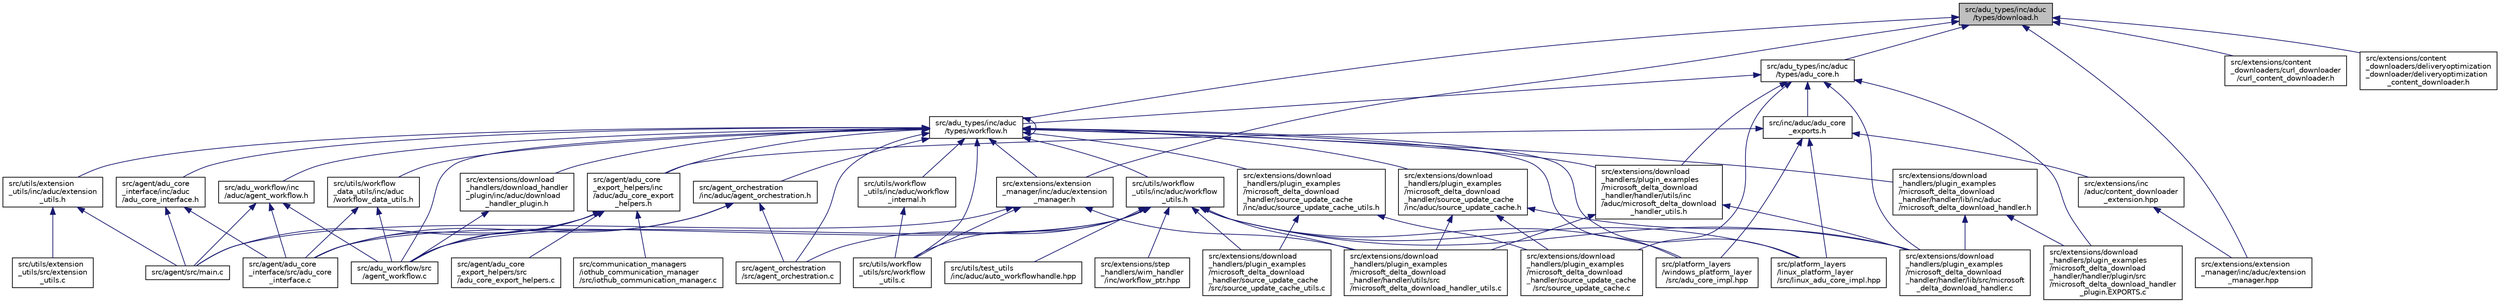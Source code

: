 digraph "src/adu_types/inc/aduc/types/download.h"
{
 // LATEX_PDF_SIZE
  edge [fontname="Helvetica",fontsize="10",labelfontname="Helvetica",labelfontsize="10"];
  node [fontname="Helvetica",fontsize="10",shape=record];
  Node1 [label="src/adu_types/inc/aduc\l/types/download.h",height=0.2,width=0.4,color="black", fillcolor="grey75", style="filled", fontcolor="black",tooltip="Defines types related to file download functionality."];
  Node1 -> Node2 [dir="back",color="midnightblue",fontsize="10",style="solid",fontname="Helvetica"];
  Node2 [label="src/adu_types/inc/aduc\l/types/adu_core.h",height=0.2,width=0.4,color="black", fillcolor="white", style="filled",URL="$adu__core_8h.html",tooltip="Describes types used in ADUC agent code."];
  Node2 -> Node3 [dir="back",color="midnightblue",fontsize="10",style="solid",fontname="Helvetica"];
  Node3 [label="src/adu_types/inc/aduc\l/types/workflow.h",height=0.2,width=0.4,color="black", fillcolor="white", style="filled",URL="$workflow_8h.html",tooltip="Define types for Device Update agent workflow."];
  Node3 -> Node3 [dir="back",color="midnightblue",fontsize="10",style="solid",fontname="Helvetica"];
  Node3 -> Node4 [dir="back",color="midnightblue",fontsize="10",style="solid",fontname="Helvetica"];
  Node4 [label="src/adu_workflow/inc\l/aduc/agent_workflow.h",height=0.2,width=0.4,color="black", fillcolor="white", style="filled",URL="$agent__workflow_8h.html",tooltip="Handles workflow requests coming in from the hub."];
  Node4 -> Node5 [dir="back",color="midnightblue",fontsize="10",style="solid",fontname="Helvetica"];
  Node5 [label="src/adu_workflow/src\l/agent_workflow.c",height=0.2,width=0.4,color="black", fillcolor="white", style="filled",URL="$agent__workflow_8c.html",tooltip="Handles workflow requests coming in from the hub."];
  Node4 -> Node6 [dir="back",color="midnightblue",fontsize="10",style="solid",fontname="Helvetica"];
  Node6 [label="src/agent/adu_core\l_interface/src/adu_core\l_interface.c",height=0.2,width=0.4,color="black", fillcolor="white", style="filled",URL="$adu__core__interface_8c.html",tooltip="Methods to communicate with \"urn:azureiot:AzureDeviceUpdateCore:1\" interface."];
  Node4 -> Node7 [dir="back",color="midnightblue",fontsize="10",style="solid",fontname="Helvetica"];
  Node7 [label="src/agent/src/main.c",height=0.2,width=0.4,color="black", fillcolor="white", style="filled",URL="$main_8c.html",tooltip="Implements the main code for the Device Update Agent."];
  Node3 -> Node5 [dir="back",color="midnightblue",fontsize="10",style="solid",fontname="Helvetica"];
  Node3 -> Node8 [dir="back",color="midnightblue",fontsize="10",style="solid",fontname="Helvetica"];
  Node8 [label="src/agent/adu_core\l_export_helpers/inc\l/aduc/adu_core_export\l_helpers.h",height=0.2,width=0.4,color="black", fillcolor="white", style="filled",URL="$adu__core__export__helpers_8h.html",tooltip="Provides set of helpers for creating objects defined in adu_core_exports.h."];
  Node8 -> Node5 [dir="back",color="midnightblue",fontsize="10",style="solid",fontname="Helvetica"];
  Node8 -> Node9 [dir="back",color="midnightblue",fontsize="10",style="solid",fontname="Helvetica"];
  Node9 [label="src/agent/adu_core\l_export_helpers/src\l/adu_core_export_helpers.c",height=0.2,width=0.4,color="black", fillcolor="white", style="filled",URL="$adu__core__export__helpers_8c.html",tooltip="Provides set of helpers for creating objects defined in adu_core_exports.h."];
  Node8 -> Node6 [dir="back",color="midnightblue",fontsize="10",style="solid",fontname="Helvetica"];
  Node8 -> Node7 [dir="back",color="midnightblue",fontsize="10",style="solid",fontname="Helvetica"];
  Node8 -> Node10 [dir="back",color="midnightblue",fontsize="10",style="solid",fontname="Helvetica"];
  Node10 [label="src/communication_managers\l/iothub_communication_manager\l/src/iothub_communication_manager.c",height=0.2,width=0.4,color="black", fillcolor="white", style="filled",URL="$iothub__communication__manager_8c.html",tooltip="Implements the IoT Hub communication manager utility."];
  Node3 -> Node11 [dir="back",color="midnightblue",fontsize="10",style="solid",fontname="Helvetica"];
  Node11 [label="src/agent/adu_core\l_interface/inc/aduc\l/adu_core_interface.h",height=0.2,width=0.4,color="black", fillcolor="white", style="filled",URL="$adu__core__interface_8h.html",tooltip="Methods to communicate with \"urn:azureiot:AzureDeviceUpdateCore:1\" interface."];
  Node11 -> Node6 [dir="back",color="midnightblue",fontsize="10",style="solid",fontname="Helvetica"];
  Node11 -> Node7 [dir="back",color="midnightblue",fontsize="10",style="solid",fontname="Helvetica"];
  Node3 -> Node12 [dir="back",color="midnightblue",fontsize="10",style="solid",fontname="Helvetica"];
  Node12 [label="src/agent_orchestration\l/inc/aduc/agent_orchestration.h",height=0.2,width=0.4,color="black", fillcolor="white", style="filled",URL="$agent__orchestration_8h.html",tooltip="The header declarations for business logic for agent-driven workflow orchestration processing."];
  Node12 -> Node5 [dir="back",color="midnightblue",fontsize="10",style="solid",fontname="Helvetica"];
  Node12 -> Node6 [dir="back",color="midnightblue",fontsize="10",style="solid",fontname="Helvetica"];
  Node12 -> Node13 [dir="back",color="midnightblue",fontsize="10",style="solid",fontname="Helvetica"];
  Node13 [label="src/agent_orchestration\l/src/agent_orchestration.c",height=0.2,width=0.4,color="black", fillcolor="white", style="filled",URL="$agent__orchestration_8c.html",tooltip="Contains business logic implementation for agent-driven workflow orchestration processing."];
  Node3 -> Node13 [dir="back",color="midnightblue",fontsize="10",style="solid",fontname="Helvetica"];
  Node3 -> Node14 [dir="back",color="midnightblue",fontsize="10",style="solid",fontname="Helvetica"];
  Node14 [label="src/extensions/download\l_handlers/download_handler\l_plugin/inc/aduc/download\l_handler_plugin.h",height=0.2,width=0.4,color="black", fillcolor="white", style="filled",URL="$download__handler__plugin_8h_source.html",tooltip=" "];
  Node14 -> Node5 [dir="back",color="midnightblue",fontsize="10",style="solid",fontname="Helvetica"];
  Node3 -> Node15 [dir="back",color="midnightblue",fontsize="10",style="solid",fontname="Helvetica"];
  Node15 [label="src/extensions/download\l_handlers/plugin_examples\l/microsoft_delta_download\l_handler/handler/lib/inc/aduc\l/microsoft_delta_download_handler.h",height=0.2,width=0.4,color="black", fillcolor="white", style="filled",URL="$microsoft__delta__download__handler_8h.html",tooltip="Function prototypes for the delta download handler library functions used by the sample libmicrosoft_..."];
  Node15 -> Node16 [dir="back",color="midnightblue",fontsize="10",style="solid",fontname="Helvetica"];
  Node16 [label="src/extensions/download\l_handlers/plugin_examples\l/microsoft_delta_download\l_handler/handler/lib/src/microsoft\l_delta_download_handler.c",height=0.2,width=0.4,color="black", fillcolor="white", style="filled",URL="$microsoft__delta__download__handler_8c.html",tooltip="Implementation for the delta download handler library functions used by the sample libmicrosoft_delta..."];
  Node15 -> Node17 [dir="back",color="midnightblue",fontsize="10",style="solid",fontname="Helvetica"];
  Node17 [label="src/extensions/download\l_handlers/plugin_examples\l/microsoft_delta_download\l_handler/handler/plugin/src\l/microsoft_delta_download_handler\l_plugin.EXPORTS.c",height=0.2,width=0.4,color="black", fillcolor="white", style="filled",URL="$microsoft__delta__download__handler__plugin_8EXPORTS_8c.html",tooltip="An example implementation of a DownloadHandler plugin module that produces full target updates using ..."];
  Node3 -> Node18 [dir="back",color="midnightblue",fontsize="10",style="solid",fontname="Helvetica"];
  Node18 [label="src/extensions/download\l_handlers/plugin_examples\l/microsoft_delta_download\l_handler/handler/utils/inc\l/aduc/microsoft_delta_download\l_handler_utils.h",height=0.2,width=0.4,color="black", fillcolor="white", style="filled",URL="$microsoft__delta__download__handler__utils_8h.html",tooltip="The microsoft delta download handler helper function prototypes."];
  Node18 -> Node16 [dir="back",color="midnightblue",fontsize="10",style="solid",fontname="Helvetica"];
  Node18 -> Node19 [dir="back",color="midnightblue",fontsize="10",style="solid",fontname="Helvetica"];
  Node19 [label="src/extensions/download\l_handlers/plugin_examples\l/microsoft_delta_download\l_handler/handler/utils/src\l/microsoft_delta_download_handler_utils.c",height=0.2,width=0.4,color="black", fillcolor="white", style="filled",URL="$microsoft__delta__download__handler__utils_8c.html",tooltip="The Microsoft delta download handler helper function implementations."];
  Node3 -> Node20 [dir="back",color="midnightblue",fontsize="10",style="solid",fontname="Helvetica"];
  Node20 [label="src/extensions/download\l_handlers/plugin_examples\l/microsoft_delta_download\l_handler/source_update_cache\l/inc/aduc/source_update_cache.h",height=0.2,width=0.4,color="black", fillcolor="white", style="filled",URL="$source__update__cache_8h_source.html",tooltip=" "];
  Node20 -> Node16 [dir="back",color="midnightblue",fontsize="10",style="solid",fontname="Helvetica"];
  Node20 -> Node19 [dir="back",color="midnightblue",fontsize="10",style="solid",fontname="Helvetica"];
  Node20 -> Node21 [dir="back",color="midnightblue",fontsize="10",style="solid",fontname="Helvetica"];
  Node21 [label="src/extensions/download\l_handlers/plugin_examples\l/microsoft_delta_download\l_handler/source_update_cache\l/src/source_update_cache.c",height=0.2,width=0.4,color="black", fillcolor="white", style="filled",URL="$source__update__cache_8c.html",tooltip="The source update cache for delta download handler update payloads."];
  Node3 -> Node22 [dir="back",color="midnightblue",fontsize="10",style="solid",fontname="Helvetica"];
  Node22 [label="src/extensions/download\l_handlers/plugin_examples\l/microsoft_delta_download\l_handler/source_update_cache\l/inc/aduc/source_update_cache_utils.h",height=0.2,width=0.4,color="black", fillcolor="white", style="filled",URL="$source__update__cache__utils_8h_source.html",tooltip=" "];
  Node22 -> Node21 [dir="back",color="midnightblue",fontsize="10",style="solid",fontname="Helvetica"];
  Node22 -> Node23 [dir="back",color="midnightblue",fontsize="10",style="solid",fontname="Helvetica"];
  Node23 [label="src/extensions/download\l_handlers/plugin_examples\l/microsoft_delta_download\l_handler/source_update_cache\l/src/source_update_cache_utils.c",height=0.2,width=0.4,color="black", fillcolor="white", style="filled",URL="$source__update__cache__utils_8c.html",tooltip="utils for source_update_cache"];
  Node3 -> Node24 [dir="back",color="midnightblue",fontsize="10",style="solid",fontname="Helvetica"];
  Node24 [label="src/extensions/extension\l_manager/inc/aduc/extension\l_manager.h",height=0.2,width=0.4,color="black", fillcolor="white", style="filled",URL="$extension__manager_8h.html",tooltip="Definition of the ExtensionManager (for C)"];
  Node24 -> Node7 [dir="back",color="midnightblue",fontsize="10",style="solid",fontname="Helvetica"];
  Node24 -> Node19 [dir="back",color="midnightblue",fontsize="10",style="solid",fontname="Helvetica"];
  Node24 -> Node25 [dir="back",color="midnightblue",fontsize="10",style="solid",fontname="Helvetica"];
  Node25 [label="src/utils/workflow\l_utils/src/workflow\l_utils.c",height=0.2,width=0.4,color="black", fillcolor="white", style="filled",URL="$workflow__utils_8c.html",tooltip="Utility functions for workflow data."];
  Node3 -> Node26 [dir="back",color="midnightblue",fontsize="10",style="solid",fontname="Helvetica"];
  Node26 [label="src/platform_layers\l/linux_platform_layer\l/src/linux_adu_core_impl.hpp",height=0.2,width=0.4,color="black", fillcolor="white", style="filled",URL="$linux__adu__core__impl_8hpp.html",tooltip="Implements the ADU Core interface functionality for linux platform."];
  Node3 -> Node27 [dir="back",color="midnightblue",fontsize="10",style="solid",fontname="Helvetica"];
  Node27 [label="src/platform_layers\l/windows_platform_layer\l/src/adu_core_impl.hpp",height=0.2,width=0.4,color="black", fillcolor="white", style="filled",URL="$adu__core__impl_8hpp.html",tooltip="Implements the ADU Core interface functionality for Windows platform."];
  Node3 -> Node28 [dir="back",color="midnightblue",fontsize="10",style="solid",fontname="Helvetica"];
  Node28 [label="src/utils/extension\l_utils/inc/aduc/extension\l_utils.h",height=0.2,width=0.4,color="black", fillcolor="white", style="filled",URL="$extension__utils_8h.html",tooltip="Utilities for the Device Update Agent extensibility."];
  Node28 -> Node7 [dir="back",color="midnightblue",fontsize="10",style="solid",fontname="Helvetica"];
  Node28 -> Node29 [dir="back",color="midnightblue",fontsize="10",style="solid",fontname="Helvetica"];
  Node29 [label="src/utils/extension\l_utils/src/extension\l_utils.c",height=0.2,width=0.4,color="black", fillcolor="white", style="filled",URL="$extension__utils_8c.html",tooltip="Implements utilities for working with Device Update extension."];
  Node3 -> Node30 [dir="back",color="midnightblue",fontsize="10",style="solid",fontname="Helvetica"];
  Node30 [label="src/utils/workflow\l_data_utils/inc/aduc\l/workflow_data_utils.h",height=0.2,width=0.4,color="black", fillcolor="white", style="filled",URL="$workflow__data__utils_8h.html",tooltip="Util functions for working with ADUC_WorkflowData objects."];
  Node30 -> Node5 [dir="back",color="midnightblue",fontsize="10",style="solid",fontname="Helvetica"];
  Node30 -> Node6 [dir="back",color="midnightblue",fontsize="10",style="solid",fontname="Helvetica"];
  Node3 -> Node31 [dir="back",color="midnightblue",fontsize="10",style="solid",fontname="Helvetica"];
  Node31 [label="src/utils/workflow\l_utils/inc/aduc/workflow\l_internal.h",height=0.2,width=0.4,color="black", fillcolor="white", style="filled",URL="$workflow__internal_8h.html",tooltip="internal workflow structures and function signatures for use in tests."];
  Node31 -> Node25 [dir="back",color="midnightblue",fontsize="10",style="solid",fontname="Helvetica"];
  Node3 -> Node32 [dir="back",color="midnightblue",fontsize="10",style="solid",fontname="Helvetica"];
  Node32 [label="src/utils/workflow\l_utils/inc/aduc/workflow\l_utils.h",height=0.2,width=0.4,color="black", fillcolor="white", style="filled",URL="$workflow__utils_8h.html",tooltip="Util functions for ADUC_Workflow data."];
  Node32 -> Node5 [dir="back",color="midnightblue",fontsize="10",style="solid",fontname="Helvetica"];
  Node32 -> Node6 [dir="back",color="midnightblue",fontsize="10",style="solid",fontname="Helvetica"];
  Node32 -> Node13 [dir="back",color="midnightblue",fontsize="10",style="solid",fontname="Helvetica"];
  Node32 -> Node16 [dir="back",color="midnightblue",fontsize="10",style="solid",fontname="Helvetica"];
  Node32 -> Node19 [dir="back",color="midnightblue",fontsize="10",style="solid",fontname="Helvetica"];
  Node32 -> Node23 [dir="back",color="midnightblue",fontsize="10",style="solid",fontname="Helvetica"];
  Node32 -> Node33 [dir="back",color="midnightblue",fontsize="10",style="solid",fontname="Helvetica"];
  Node33 [label="src/extensions/step\l_handlers/wim_handler\l/inc/workflow_ptr.hpp",height=0.2,width=0.4,color="black", fillcolor="white", style="filled",URL="$workflow__ptr_8hpp_source.html",tooltip=" "];
  Node32 -> Node26 [dir="back",color="midnightblue",fontsize="10",style="solid",fontname="Helvetica"];
  Node32 -> Node27 [dir="back",color="midnightblue",fontsize="10",style="solid",fontname="Helvetica"];
  Node32 -> Node34 [dir="back",color="midnightblue",fontsize="10",style="solid",fontname="Helvetica"];
  Node34 [label="src/utils/test_utils\l/inc/aduc/auto_workflowhandle.hpp",height=0.2,width=0.4,color="black", fillcolor="white", style="filled",URL="$auto__workflowhandle_8hpp.html",tooltip="header for AutoWorkflowHandle. On scope exit, uninitializes the ADUC_WorkflowHandle."];
  Node32 -> Node25 [dir="back",color="midnightblue",fontsize="10",style="solid",fontname="Helvetica"];
  Node3 -> Node25 [dir="back",color="midnightblue",fontsize="10",style="solid",fontname="Helvetica"];
  Node2 -> Node16 [dir="back",color="midnightblue",fontsize="10",style="solid",fontname="Helvetica"];
  Node2 -> Node17 [dir="back",color="midnightblue",fontsize="10",style="solid",fontname="Helvetica"];
  Node2 -> Node18 [dir="back",color="midnightblue",fontsize="10",style="solid",fontname="Helvetica"];
  Node2 -> Node21 [dir="back",color="midnightblue",fontsize="10",style="solid",fontname="Helvetica"];
  Node2 -> Node35 [dir="back",color="midnightblue",fontsize="10",style="solid",fontname="Helvetica"];
  Node35 [label="src/inc/aduc/adu_core\l_exports.h",height=0.2,width=0.4,color="black", fillcolor="white", style="filled",URL="$adu__core__exports_8h.html",tooltip="Describes methods to be exported from platform-specific ADUC agent code."];
  Node35 -> Node8 [dir="back",color="midnightblue",fontsize="10",style="solid",fontname="Helvetica"];
  Node35 -> Node36 [dir="back",color="midnightblue",fontsize="10",style="solid",fontname="Helvetica"];
  Node36 [label="src/extensions/inc\l/aduc/content_downloader\l_extension.hpp",height=0.2,width=0.4,color="black", fillcolor="white", style="filled",URL="$content__downloader__extension_8hpp.html",tooltip="Defines APIs for Device Update Content Downloader."];
  Node36 -> Node37 [dir="back",color="midnightblue",fontsize="10",style="solid",fontname="Helvetica"];
  Node37 [label="src/extensions/extension\l_manager/inc/aduc/extension\l_manager.hpp",height=0.2,width=0.4,color="black", fillcolor="white", style="filled",URL="$extension__manager_8hpp.html",tooltip="Definition of the ExtensionManager."];
  Node35 -> Node26 [dir="back",color="midnightblue",fontsize="10",style="solid",fontname="Helvetica"];
  Node35 -> Node27 [dir="back",color="midnightblue",fontsize="10",style="solid",fontname="Helvetica"];
  Node1 -> Node3 [dir="back",color="midnightblue",fontsize="10",style="solid",fontname="Helvetica"];
  Node1 -> Node38 [dir="back",color="midnightblue",fontsize="10",style="solid",fontname="Helvetica"];
  Node38 [label="src/extensions/content\l_downloaders/curl_downloader\l/curl_content_downloader.h",height=0.2,width=0.4,color="black", fillcolor="white", style="filled",URL="$curl__content__downloader_8h_source.html",tooltip=" "];
  Node1 -> Node39 [dir="back",color="midnightblue",fontsize="10",style="solid",fontname="Helvetica"];
  Node39 [label="src/extensions/content\l_downloaders/deliveryoptimization\l_downloader/deliveryoptimization\l_content_downloader.h",height=0.2,width=0.4,color="black", fillcolor="white", style="filled",URL="$deliveryoptimization__content__downloader_8h_source.html",tooltip=" "];
  Node1 -> Node24 [dir="back",color="midnightblue",fontsize="10",style="solid",fontname="Helvetica"];
  Node1 -> Node37 [dir="back",color="midnightblue",fontsize="10",style="solid",fontname="Helvetica"];
}

